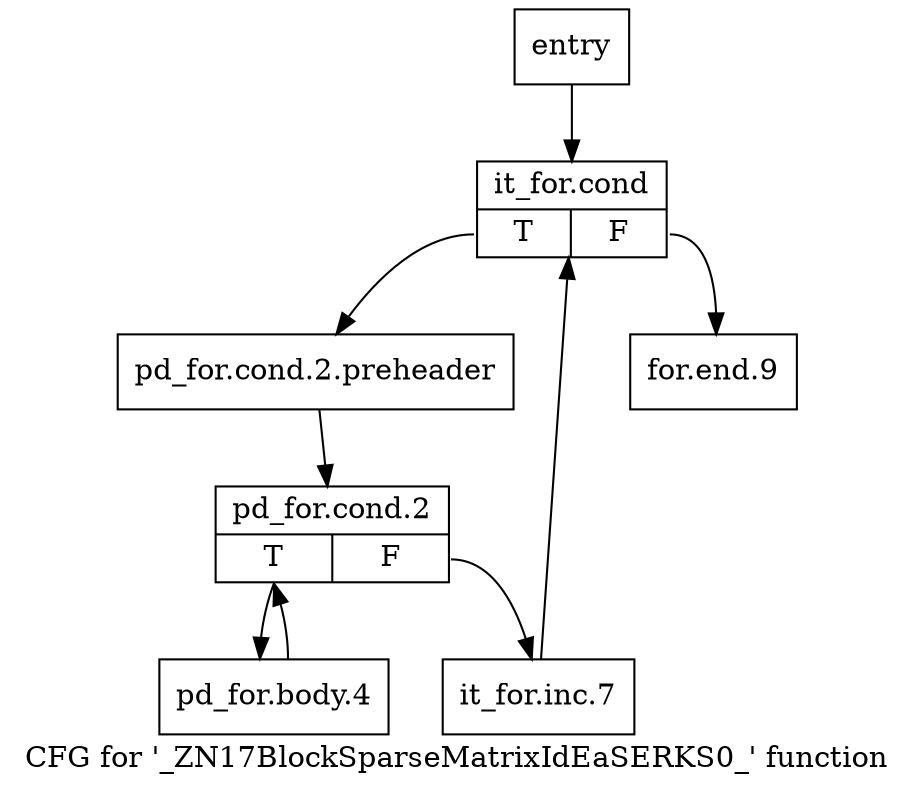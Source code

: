 digraph "CFG for '_ZN17BlockSparseMatrixIdEaSERKS0_' function" {
	label="CFG for '_ZN17BlockSparseMatrixIdEaSERKS0_' function";

	Node0x2d23dc0 [shape=record,label="{entry}"];
	Node0x2d23dc0 -> Node0x2d23e10;
	Node0x2d23e10 [shape=record,label="{it_for.cond|{<s0>T|<s1>F}}"];
	Node0x2d23e10:s0 -> Node0x2d23e60;
	Node0x2d23e10:s1 -> Node0x2d23fa0;
	Node0x2d23e60 [shape=record,label="{pd_for.cond.2.preheader}"];
	Node0x2d23e60 -> Node0x2d23eb0;
	Node0x2d23eb0 [shape=record,label="{pd_for.cond.2|{<s0>T|<s1>F}}"];
	Node0x2d23eb0:s0 -> Node0x2d23f00;
	Node0x2d23eb0:s1 -> Node0x2d23f50;
	Node0x2d23f00 [shape=record,label="{pd_for.body.4}"];
	Node0x2d23f00 -> Node0x2d23eb0;
	Node0x2d23f50 [shape=record,label="{it_for.inc.7}"];
	Node0x2d23f50 -> Node0x2d23e10;
	Node0x2d23fa0 [shape=record,label="{for.end.9}"];
}

